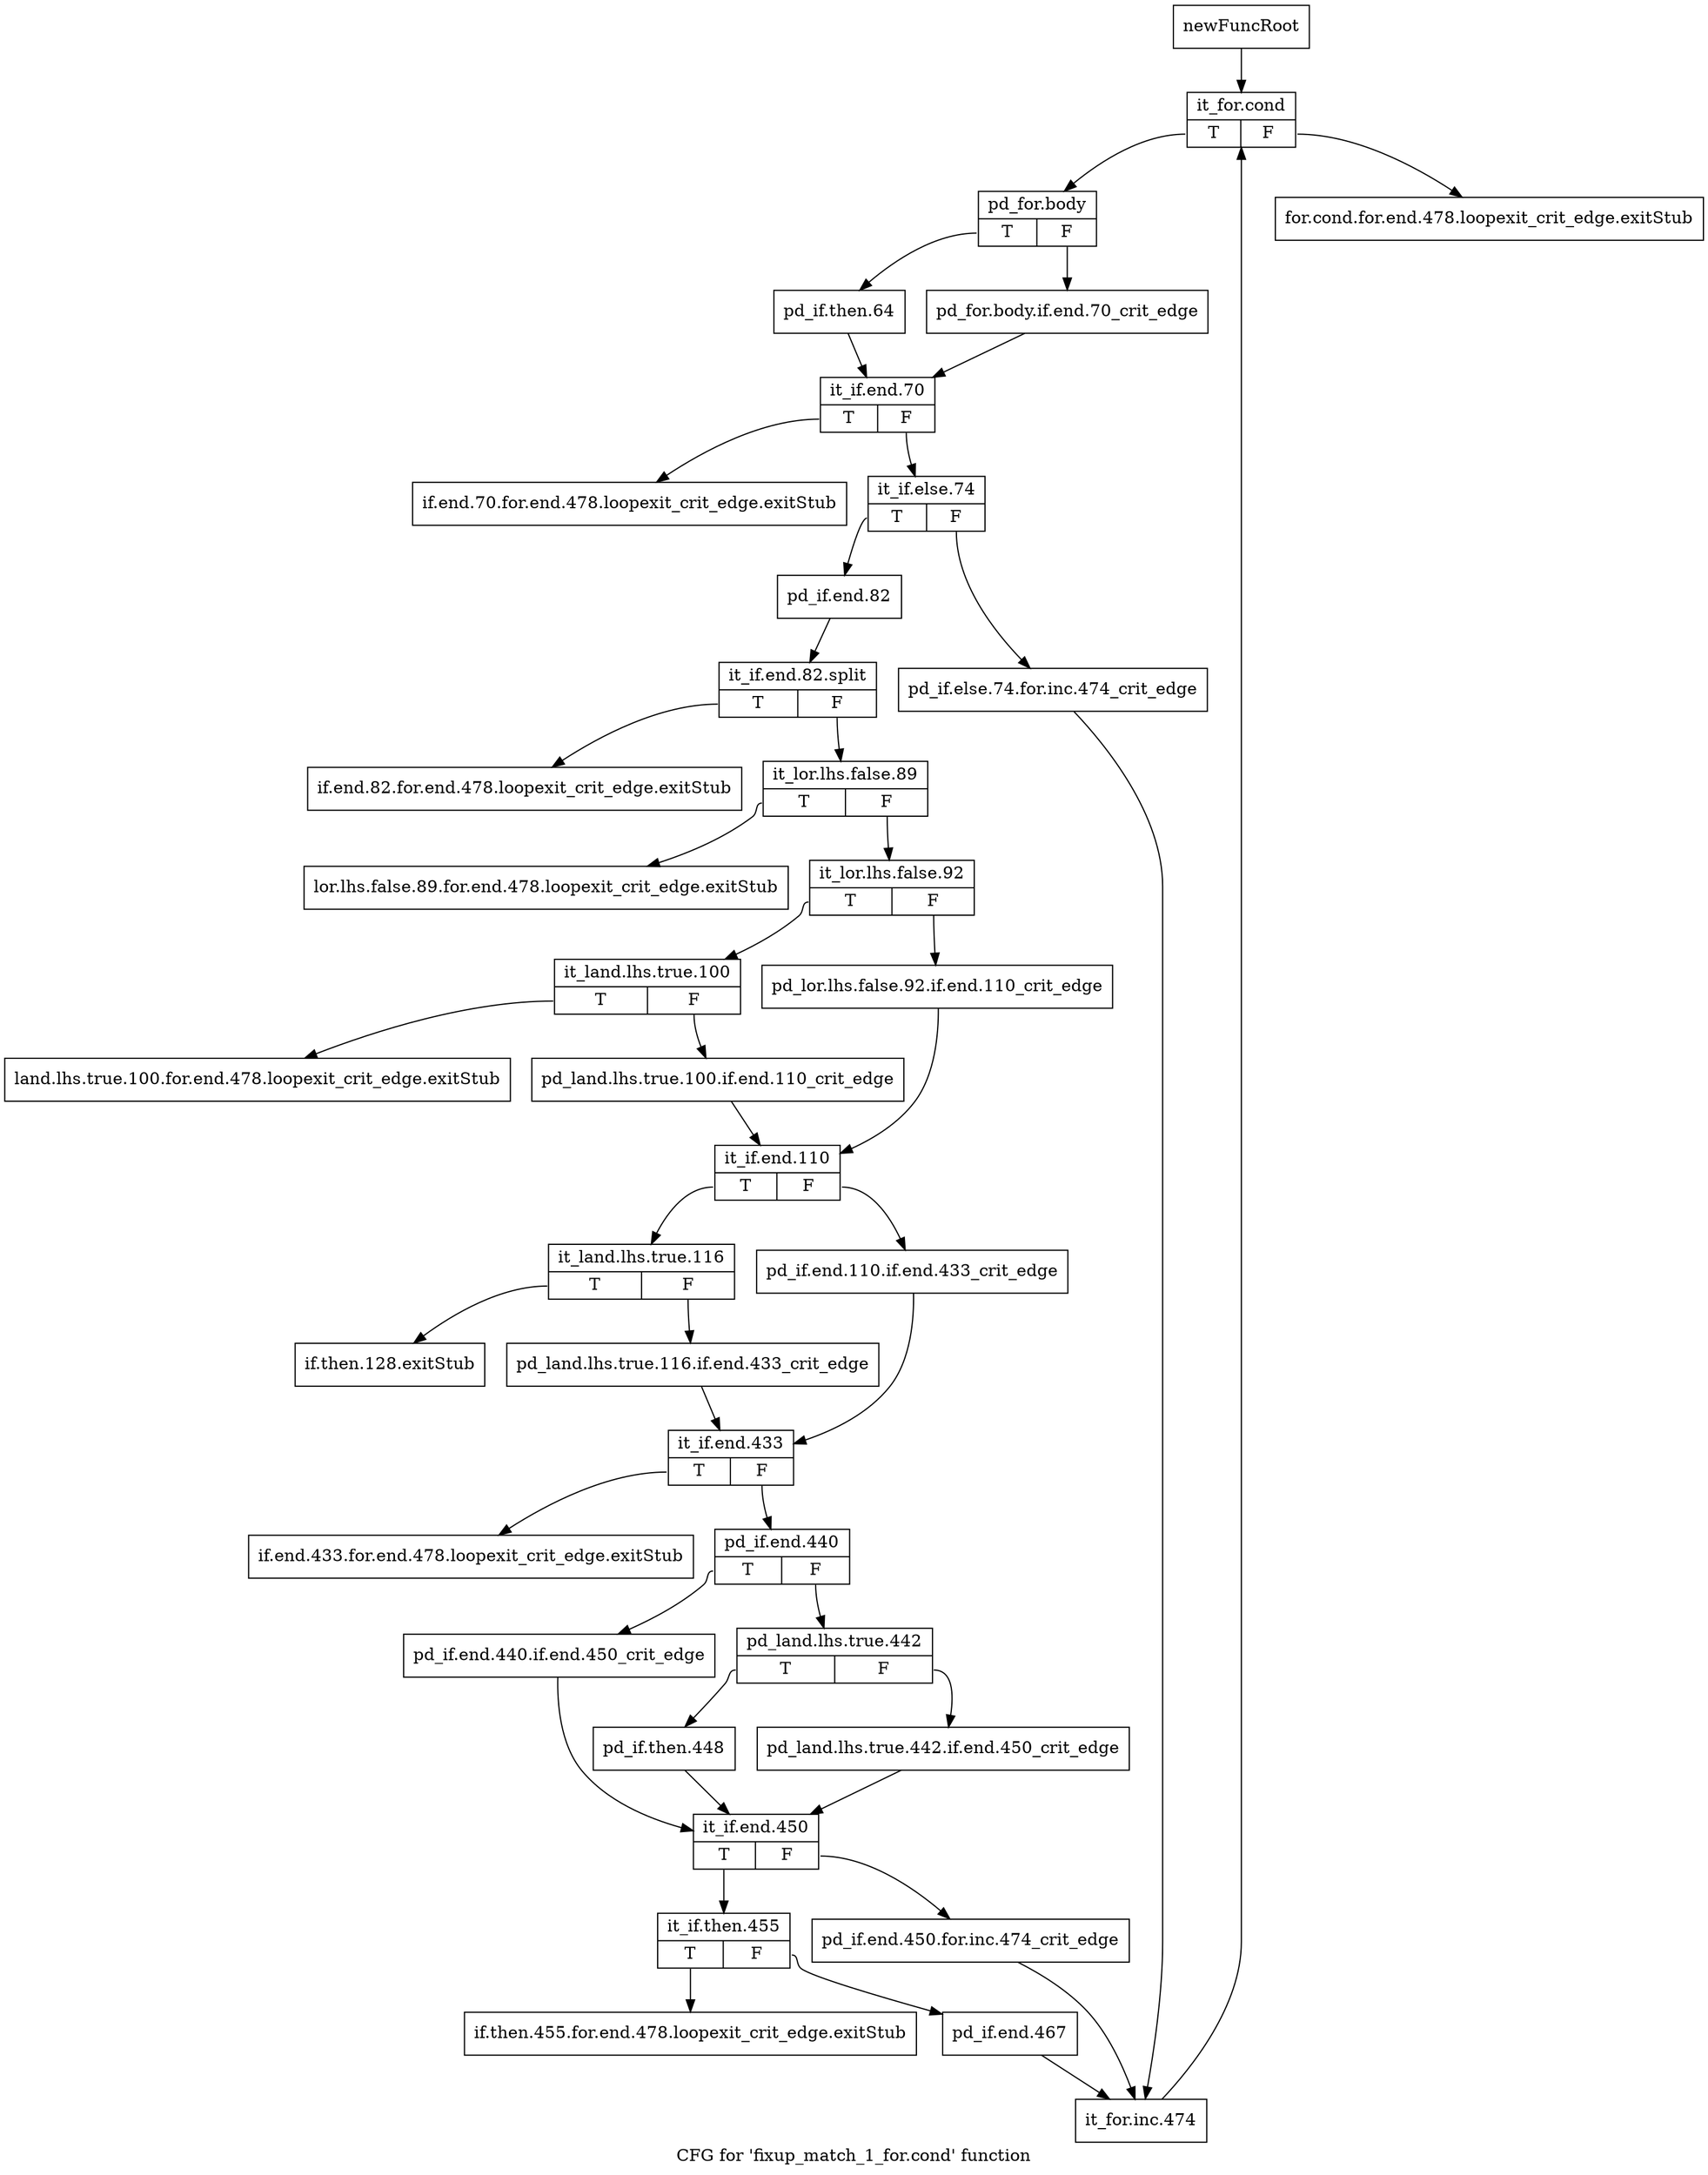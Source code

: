 digraph "CFG for 'fixup_match_1_for.cond' function" {
	label="CFG for 'fixup_match_1_for.cond' function";

	Node0xbaac870 [shape=record,label="{newFuncRoot}"];
	Node0xbaac870 -> Node0xbaacb40;
	Node0xbaac8c0 [shape=record,label="{for.cond.for.end.478.loopexit_crit_edge.exitStub}"];
	Node0xbaac910 [shape=record,label="{if.end.70.for.end.478.loopexit_crit_edge.exitStub}"];
	Node0xbaac960 [shape=record,label="{if.end.82.for.end.478.loopexit_crit_edge.exitStub}"];
	Node0xbaac9b0 [shape=record,label="{lor.lhs.false.89.for.end.478.loopexit_crit_edge.exitStub}"];
	Node0xbaaca00 [shape=record,label="{land.lhs.true.100.for.end.478.loopexit_crit_edge.exitStub}"];
	Node0xbaaca50 [shape=record,label="{if.then.128.exitStub}"];
	Node0xbaacaa0 [shape=record,label="{if.end.433.for.end.478.loopexit_crit_edge.exitStub}"];
	Node0xbaacaf0 [shape=record,label="{if.then.455.for.end.478.loopexit_crit_edge.exitStub}"];
	Node0xbaacb40 [shape=record,label="{it_for.cond|{<s0>T|<s1>F}}"];
	Node0xbaacb40:s0 -> Node0xbaacb90;
	Node0xbaacb40:s1 -> Node0xbaac8c0;
	Node0xbaacb90 [shape=record,label="{pd_for.body|{<s0>T|<s1>F}}"];
	Node0xbaacb90:s0 -> Node0xbaacc30;
	Node0xbaacb90:s1 -> Node0xbaacbe0;
	Node0xbaacbe0 [shape=record,label="{pd_for.body.if.end.70_crit_edge}"];
	Node0xbaacbe0 -> Node0xbaacc80;
	Node0xbaacc30 [shape=record,label="{pd_if.then.64}"];
	Node0xbaacc30 -> Node0xbaacc80;
	Node0xbaacc80 [shape=record,label="{it_if.end.70|{<s0>T|<s1>F}}"];
	Node0xbaacc80:s0 -> Node0xbaac910;
	Node0xbaacc80:s1 -> Node0xbaaccd0;
	Node0xbaaccd0 [shape=record,label="{it_if.else.74|{<s0>T|<s1>F}}"];
	Node0xbaaccd0:s0 -> Node0xbaacd70;
	Node0xbaaccd0:s1 -> Node0xbaacd20;
	Node0xbaacd20 [shape=record,label="{pd_if.else.74.for.inc.474_crit_edge}"];
	Node0xbaacd20 -> Node0xbaad3b0;
	Node0xbaacd70 [shape=record,label="{pd_if.end.82}"];
	Node0xbaacd70 -> Node0xf9ff000;
	Node0xf9ff000 [shape=record,label="{it_if.end.82.split|{<s0>T|<s1>F}}"];
	Node0xf9ff000:s0 -> Node0xbaac960;
	Node0xf9ff000:s1 -> Node0xbaacdc0;
	Node0xbaacdc0 [shape=record,label="{it_lor.lhs.false.89|{<s0>T|<s1>F}}"];
	Node0xbaacdc0:s0 -> Node0xbaac9b0;
	Node0xbaacdc0:s1 -> Node0xbaace10;
	Node0xbaace10 [shape=record,label="{it_lor.lhs.false.92|{<s0>T|<s1>F}}"];
	Node0xbaace10:s0 -> Node0xbaaceb0;
	Node0xbaace10:s1 -> Node0xbaace60;
	Node0xbaace60 [shape=record,label="{pd_lor.lhs.false.92.if.end.110_crit_edge}"];
	Node0xbaace60 -> Node0xbaacf50;
	Node0xbaaceb0 [shape=record,label="{it_land.lhs.true.100|{<s0>T|<s1>F}}"];
	Node0xbaaceb0:s0 -> Node0xbaaca00;
	Node0xbaaceb0:s1 -> Node0xbaacf00;
	Node0xbaacf00 [shape=record,label="{pd_land.lhs.true.100.if.end.110_crit_edge}"];
	Node0xbaacf00 -> Node0xbaacf50;
	Node0xbaacf50 [shape=record,label="{it_if.end.110|{<s0>T|<s1>F}}"];
	Node0xbaacf50:s0 -> Node0xbaacff0;
	Node0xbaacf50:s1 -> Node0xbaacfa0;
	Node0xbaacfa0 [shape=record,label="{pd_if.end.110.if.end.433_crit_edge}"];
	Node0xbaacfa0 -> Node0xbaad090;
	Node0xbaacff0 [shape=record,label="{it_land.lhs.true.116|{<s0>T|<s1>F}}"];
	Node0xbaacff0:s0 -> Node0xbaaca50;
	Node0xbaacff0:s1 -> Node0xbaad040;
	Node0xbaad040 [shape=record,label="{pd_land.lhs.true.116.if.end.433_crit_edge}"];
	Node0xbaad040 -> Node0xbaad090;
	Node0xbaad090 [shape=record,label="{it_if.end.433|{<s0>T|<s1>F}}"];
	Node0xbaad090:s0 -> Node0xbaacaa0;
	Node0xbaad090:s1 -> Node0xbaad0e0;
	Node0xbaad0e0 [shape=record,label="{pd_if.end.440|{<s0>T|<s1>F}}"];
	Node0xbaad0e0:s0 -> Node0xbaad220;
	Node0xbaad0e0:s1 -> Node0xbaad130;
	Node0xbaad130 [shape=record,label="{pd_land.lhs.true.442|{<s0>T|<s1>F}}"];
	Node0xbaad130:s0 -> Node0xbaad1d0;
	Node0xbaad130:s1 -> Node0xbaad180;
	Node0xbaad180 [shape=record,label="{pd_land.lhs.true.442.if.end.450_crit_edge}"];
	Node0xbaad180 -> Node0xbaad270;
	Node0xbaad1d0 [shape=record,label="{pd_if.then.448}"];
	Node0xbaad1d0 -> Node0xbaad270;
	Node0xbaad220 [shape=record,label="{pd_if.end.440.if.end.450_crit_edge}"];
	Node0xbaad220 -> Node0xbaad270;
	Node0xbaad270 [shape=record,label="{it_if.end.450|{<s0>T|<s1>F}}"];
	Node0xbaad270:s0 -> Node0xbaad310;
	Node0xbaad270:s1 -> Node0xbaad2c0;
	Node0xbaad2c0 [shape=record,label="{pd_if.end.450.for.inc.474_crit_edge}"];
	Node0xbaad2c0 -> Node0xbaad3b0;
	Node0xbaad310 [shape=record,label="{it_if.then.455|{<s0>T|<s1>F}}"];
	Node0xbaad310:s0 -> Node0xbaacaf0;
	Node0xbaad310:s1 -> Node0xbaad360;
	Node0xbaad360 [shape=record,label="{pd_if.end.467}"];
	Node0xbaad360 -> Node0xbaad3b0;
	Node0xbaad3b0 [shape=record,label="{it_for.inc.474}"];
	Node0xbaad3b0 -> Node0xbaacb40;
}

